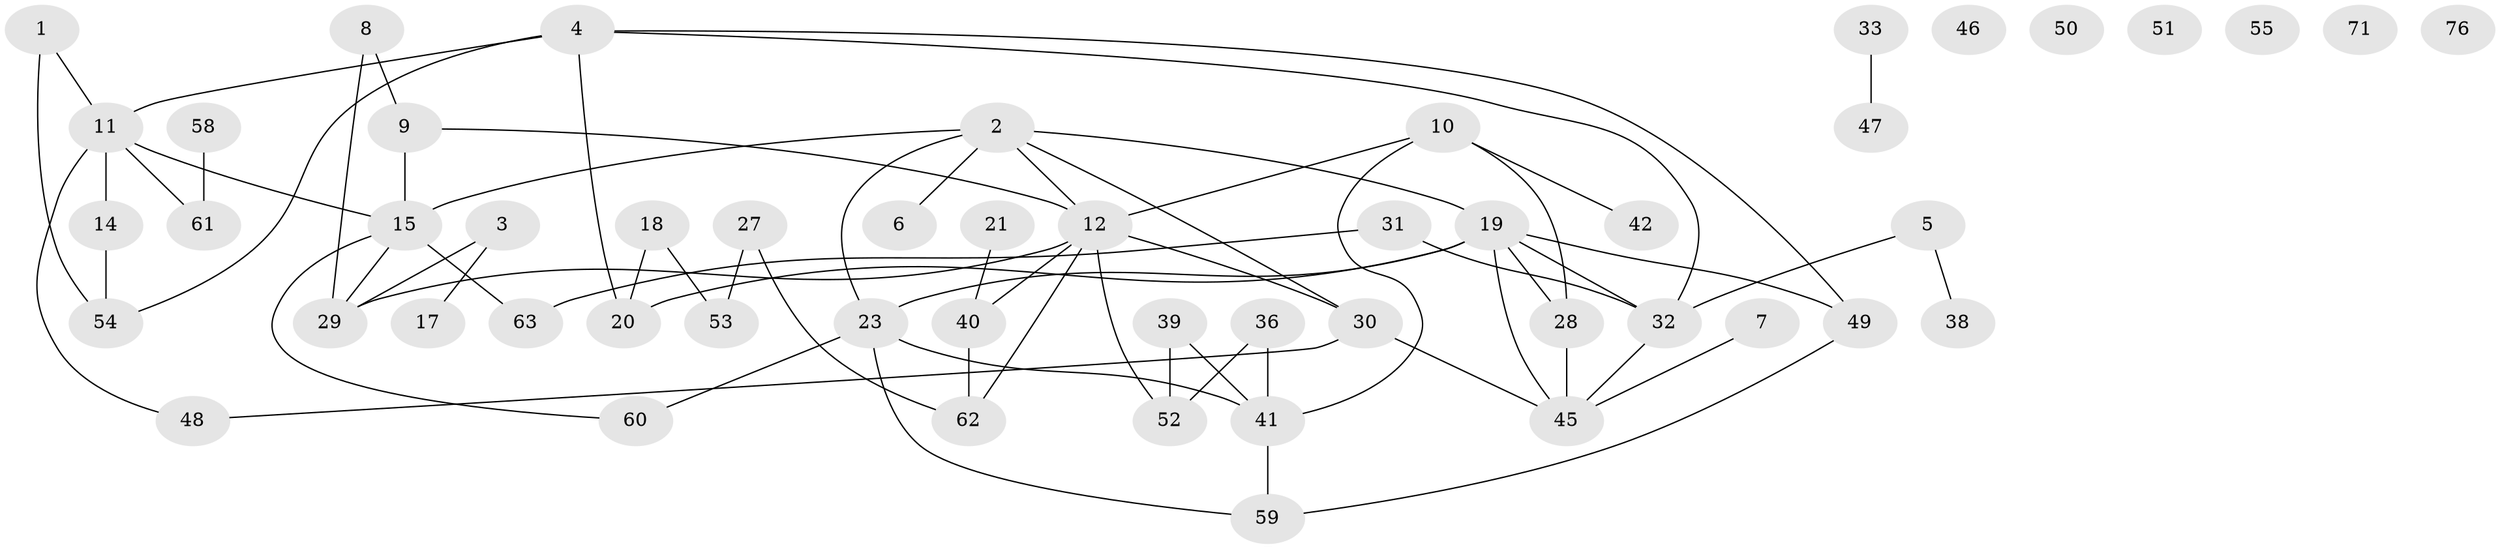 // original degree distribution, {2: 0.375, 3: 0.26136363636363635, 6: 0.011363636363636364, 1: 0.13636363636363635, 4: 0.06818181818181818, 5: 0.07954545454545454, 0: 0.06818181818181818}
// Generated by graph-tools (version 1.1) at 2025/16/03/04/25 18:16:38]
// undirected, 52 vertices, 68 edges
graph export_dot {
graph [start="1"]
  node [color=gray90,style=filled];
  1;
  2 [super="+87+79+75"];
  3;
  4 [super="+16+25"];
  5;
  6;
  7;
  8;
  9;
  10 [super="+43"];
  11 [super="+26+73+24"];
  12 [super="+13+37"];
  14 [super="+72"];
  15 [super="+22"];
  17;
  18;
  19 [super="+70+57"];
  20;
  21 [super="+74"];
  23 [super="+64"];
  27;
  28;
  29;
  30 [super="+35"];
  31;
  32;
  33 [super="+34"];
  36;
  38;
  39;
  40 [super="+66"];
  41 [super="+88+68"];
  42;
  45;
  46;
  47;
  48;
  49;
  50;
  51;
  52;
  53;
  54;
  55;
  58;
  59;
  60 [super="+77"];
  61;
  62 [super="+65+82"];
  63;
  71;
  76;
  1 -- 54;
  1 -- 11;
  2 -- 19;
  2 -- 23;
  2 -- 6;
  2 -- 30;
  2 -- 15;
  2 -- 12;
  3 -- 17;
  3 -- 29;
  4 -- 20;
  4 -- 32;
  4 -- 49;
  4 -- 54;
  4 -- 11;
  5 -- 32;
  5 -- 38;
  7 -- 45;
  8 -- 9;
  8 -- 29;
  9 -- 15;
  9 -- 12;
  10 -- 28;
  10 -- 42;
  10 -- 41;
  10 -- 12;
  11 -- 48;
  11 -- 61;
  11 -- 15;
  11 -- 14;
  12 -- 40;
  12 -- 30;
  12 -- 29 [weight=2];
  12 -- 62;
  12 -- 52;
  14 -- 54;
  15 -- 63;
  15 -- 29;
  15 -- 60;
  18 -- 20;
  18 -- 53;
  19 -- 32;
  19 -- 49;
  19 -- 20;
  19 -- 23;
  19 -- 28;
  19 -- 45;
  21 -- 40;
  23 -- 59;
  23 -- 41;
  23 -- 60;
  27 -- 53;
  27 -- 62;
  28 -- 45;
  30 -- 48;
  30 -- 45;
  31 -- 32;
  31 -- 63;
  32 -- 45;
  33 -- 47;
  36 -- 52;
  36 -- 41;
  39 -- 52;
  39 -- 41;
  40 -- 62;
  41 -- 59;
  49 -- 59;
  58 -- 61;
}
